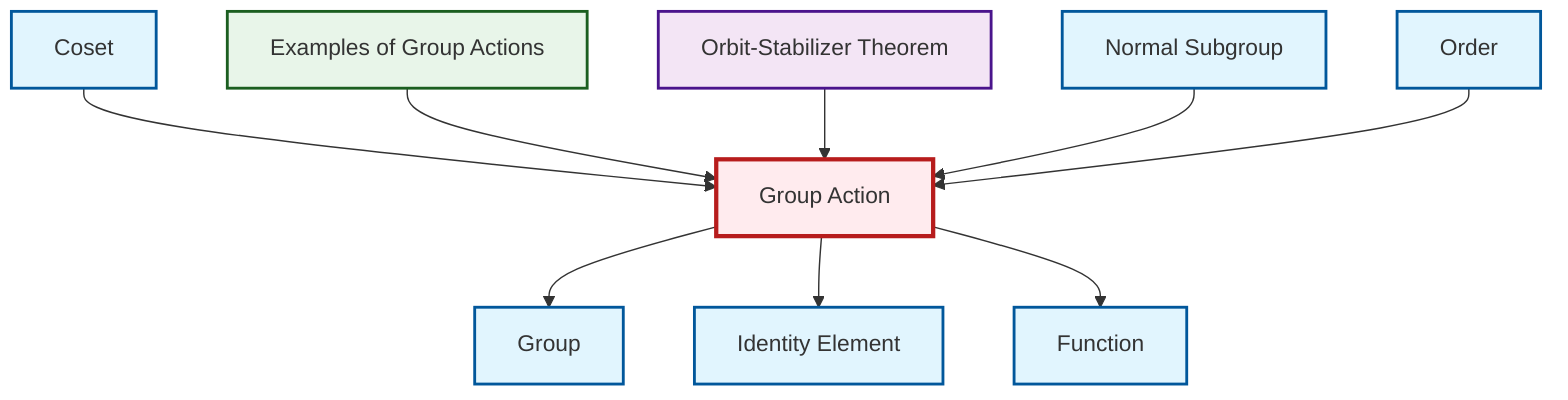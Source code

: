 graph TD
    classDef definition fill:#e1f5fe,stroke:#01579b,stroke-width:2px
    classDef theorem fill:#f3e5f5,stroke:#4a148c,stroke-width:2px
    classDef axiom fill:#fff3e0,stroke:#e65100,stroke-width:2px
    classDef example fill:#e8f5e9,stroke:#1b5e20,stroke-width:2px
    classDef current fill:#ffebee,stroke:#b71c1c,stroke-width:3px
    thm-orbit-stabilizer["Orbit-Stabilizer Theorem"]:::theorem
    def-group["Group"]:::definition
    ex-group-action-examples["Examples of Group Actions"]:::example
    def-group-action["Group Action"]:::definition
    def-identity-element["Identity Element"]:::definition
    def-coset["Coset"]:::definition
    def-normal-subgroup["Normal Subgroup"]:::definition
    def-function["Function"]:::definition
    def-order["Order"]:::definition
    def-coset --> def-group-action
    ex-group-action-examples --> def-group-action
    thm-orbit-stabilizer --> def-group-action
    def-normal-subgroup --> def-group-action
    def-order --> def-group-action
    def-group-action --> def-group
    def-group-action --> def-identity-element
    def-group-action --> def-function
    class def-group-action current